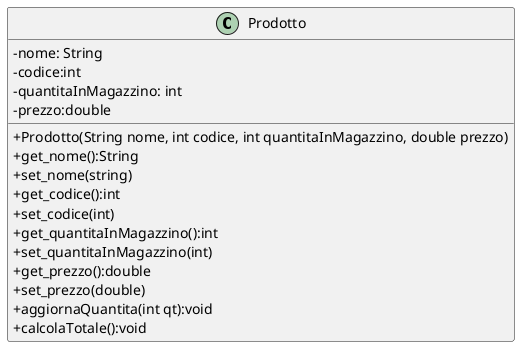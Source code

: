 @startuml
'https://plantuml.com/class-diagram

skinparam classAttributeIconSize 0


class Prodotto{
    -nome: String
    -codice:int
    -quantitaInMagazzino: int
    -prezzo:double

    +Prodotto(String nome, int codice, int quantitaInMagazzino, double prezzo)
    +get_nome():String
    +set_nome(string)
    +get_codice():int
    +set_codice(int)
    +get_quantitaInMagazzino():int
    +set_quantitaInMagazzino(int)
    +get_prezzo():double
    +set_prezzo(double)
    +aggiornaQuantita(int qt):void
    +calcolaTotale():void
}
@enduml
